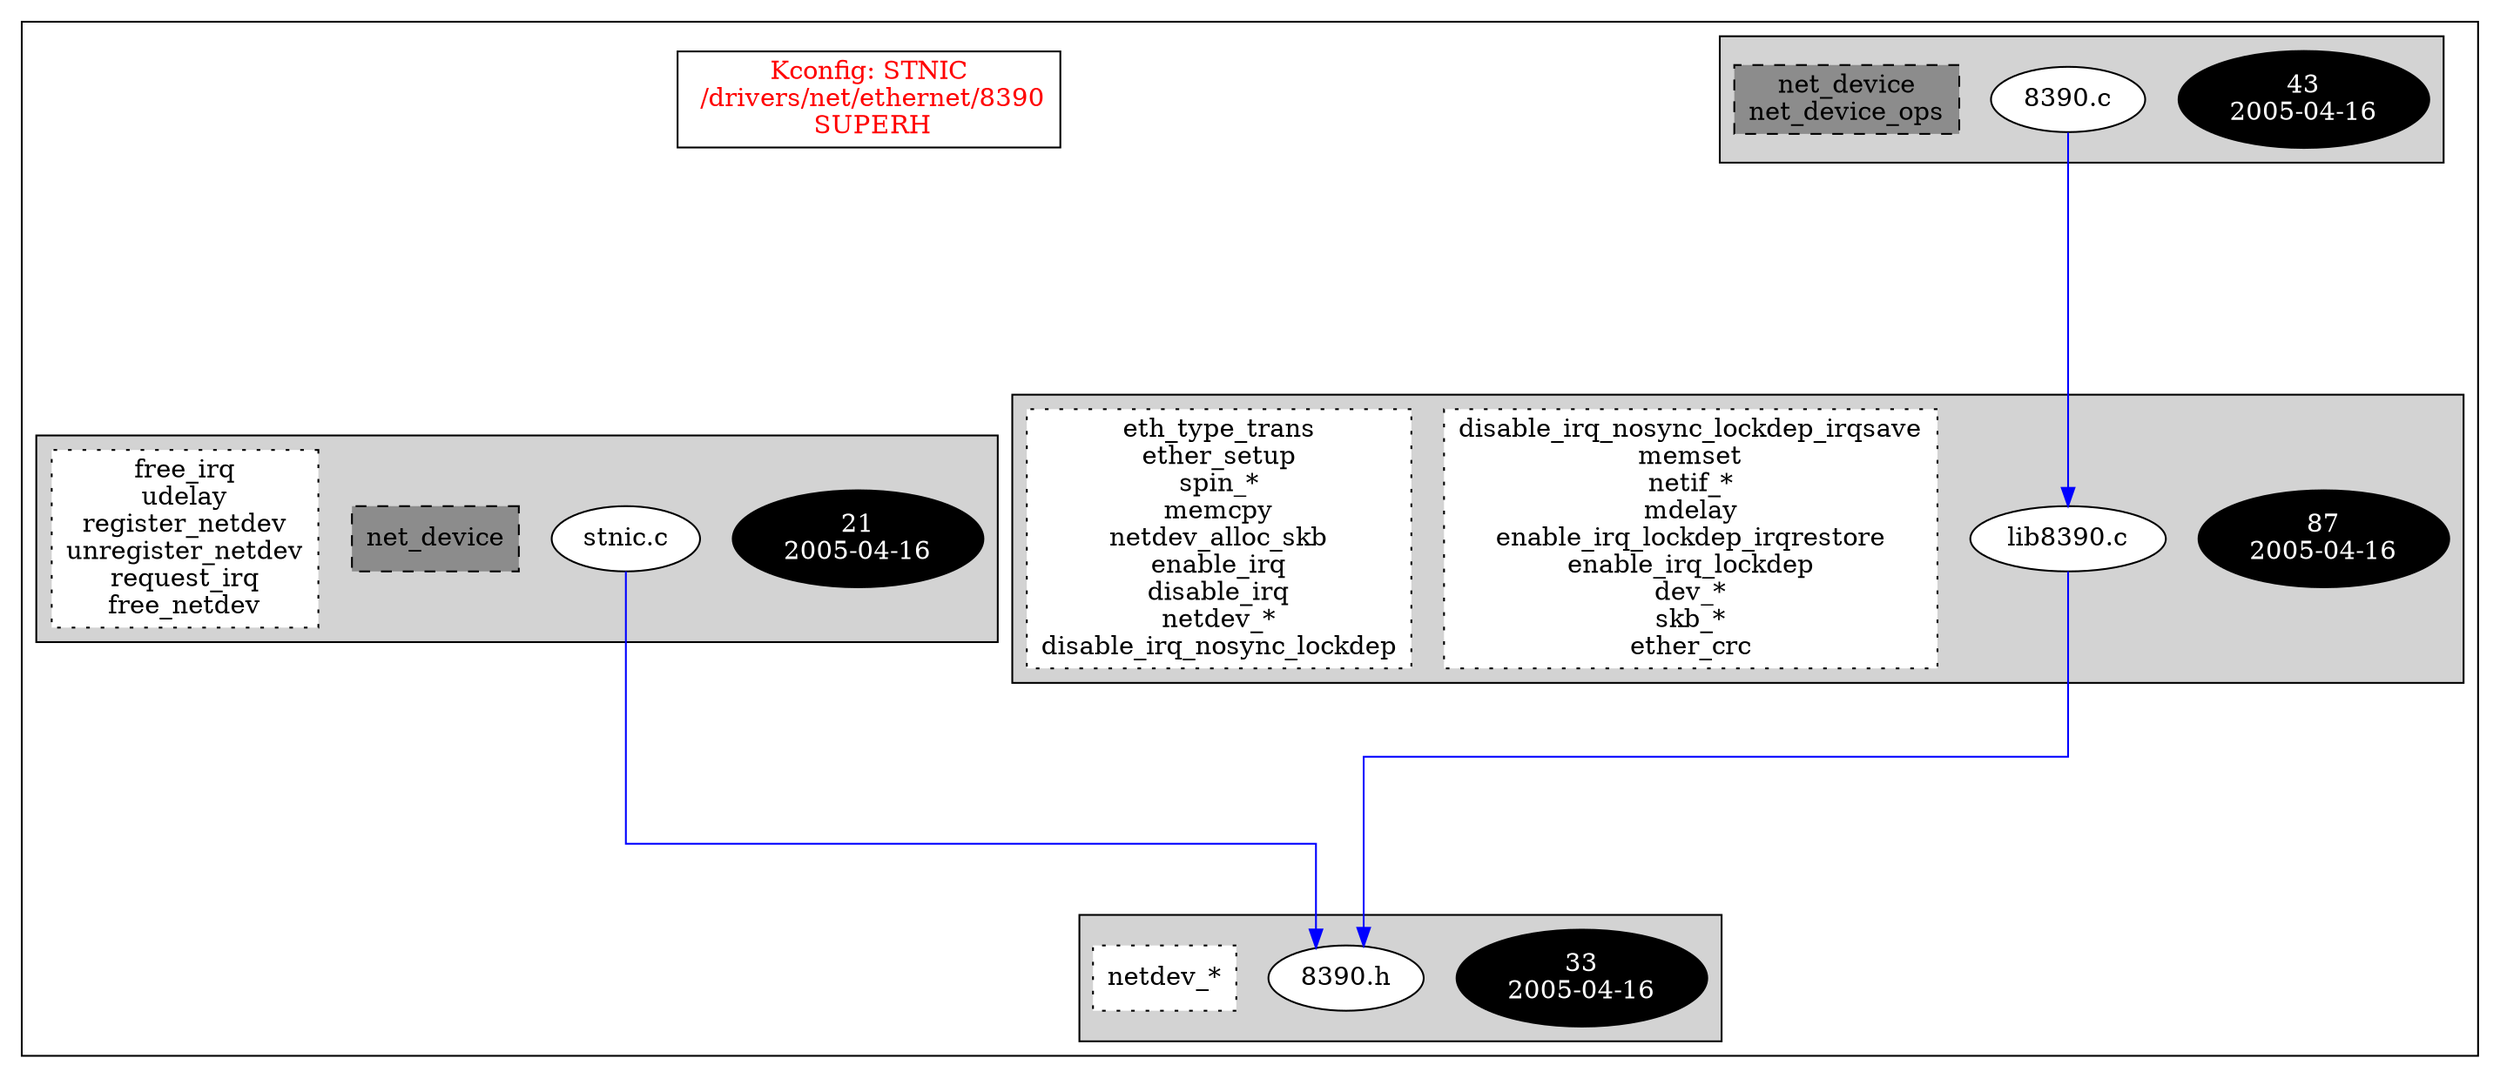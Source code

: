 digraph Driver {
	ranksep=2;
	splines=ortho;
	//Symbol: STNIC
	subgraph "cluster_STNIC"{
		subgraph "cluster_8390.h" {
			style=filled
			"commit_8390.h" [style=filled, fillcolor=black, fontcolor=white, label="33\n2005-04-16"];
			"8390.h" [style=filled, fillcolor=white, fontcolor=black, label="8390.h\n"];
			"funccall0-8390.h" [style="filled,dotted" shape=box, fillcolor=white, fontcolor=black, label="netdev_*\n"];
		}
		subgraph "cluster_8390.c" {
			style=filled
			"commit_8390.c" [style=filled, fillcolor=black, fontcolor=white, label="43\n2005-04-16"];
			"8390.c" [style=filled, fillcolor=white, fontcolor=black, label="8390.c\n"];
			"structs-8390.c" [style="filled,dashed" shape=box, fillcolor=grey55, fontcolor=black, label="net_device\nnet_device_ops\n"];
		}
		subgraph "cluster_lib8390.c" {
			style=filled
			"commit_lib8390.c" [style=filled, fillcolor=black, fontcolor=white, label="87\n2005-04-16"];
			"lib8390.c" [style=filled, fillcolor=white, fontcolor=black, label="lib8390.c\n"];
			"funccall2-lib8390.c" [style="filled,dotted" shape=box, fillcolor=white, fontcolor=black, label="disable_irq_nosync_lockdep_irqsave\nmemset\nnetif_*\nmdelay\nenable_irq_lockdep_irqrestore\nenable_irq_lockdep\ndev_*\nskb_*\nether_crc\n"];
			"funccall1-lib8390.c" [style="filled,dotted" shape=box, fillcolor=white, fontcolor=black, label="eth_type_trans\nether_setup\nspin_*\nmemcpy\nnetdev_alloc_skb\nenable_irq\ndisable_irq\nnetdev_*\ndisable_irq_nosync_lockdep\n"];
		}
		subgraph "cluster_stnic.c" {
			style=filled
			"commit_stnic.c" [style=filled, fillcolor=black, fontcolor=white, label="21\n2005-04-16"];
			"stnic.c" [style=filled, fillcolor=white, fontcolor=black, label="stnic.c\n"];
			"structs-stnic.c" [style="filled,dashed" shape=box, fillcolor=grey55, fontcolor=black, label="net_device\n"];
			"funccall0-stnic.c" [style="filled,dotted" shape=box, fillcolor=white, fontcolor=black, label="free_irq\nudelay\nregister_netdev\nunregister_netdev\nrequest_irq\nfree_netdev\n"];
		}
		"K:STNIC" [label="Kconfig: STNIC\n /drivers/net/ethernet/8390\n  SUPERH ", shape=box, fontcolor=red];
	}
"8390.c" -> "lib8390.c"[color=blue];
"lib8390.c" -> "8390.h"[color=blue];
"stnic.c" -> "8390.h"[color=blue];
}
